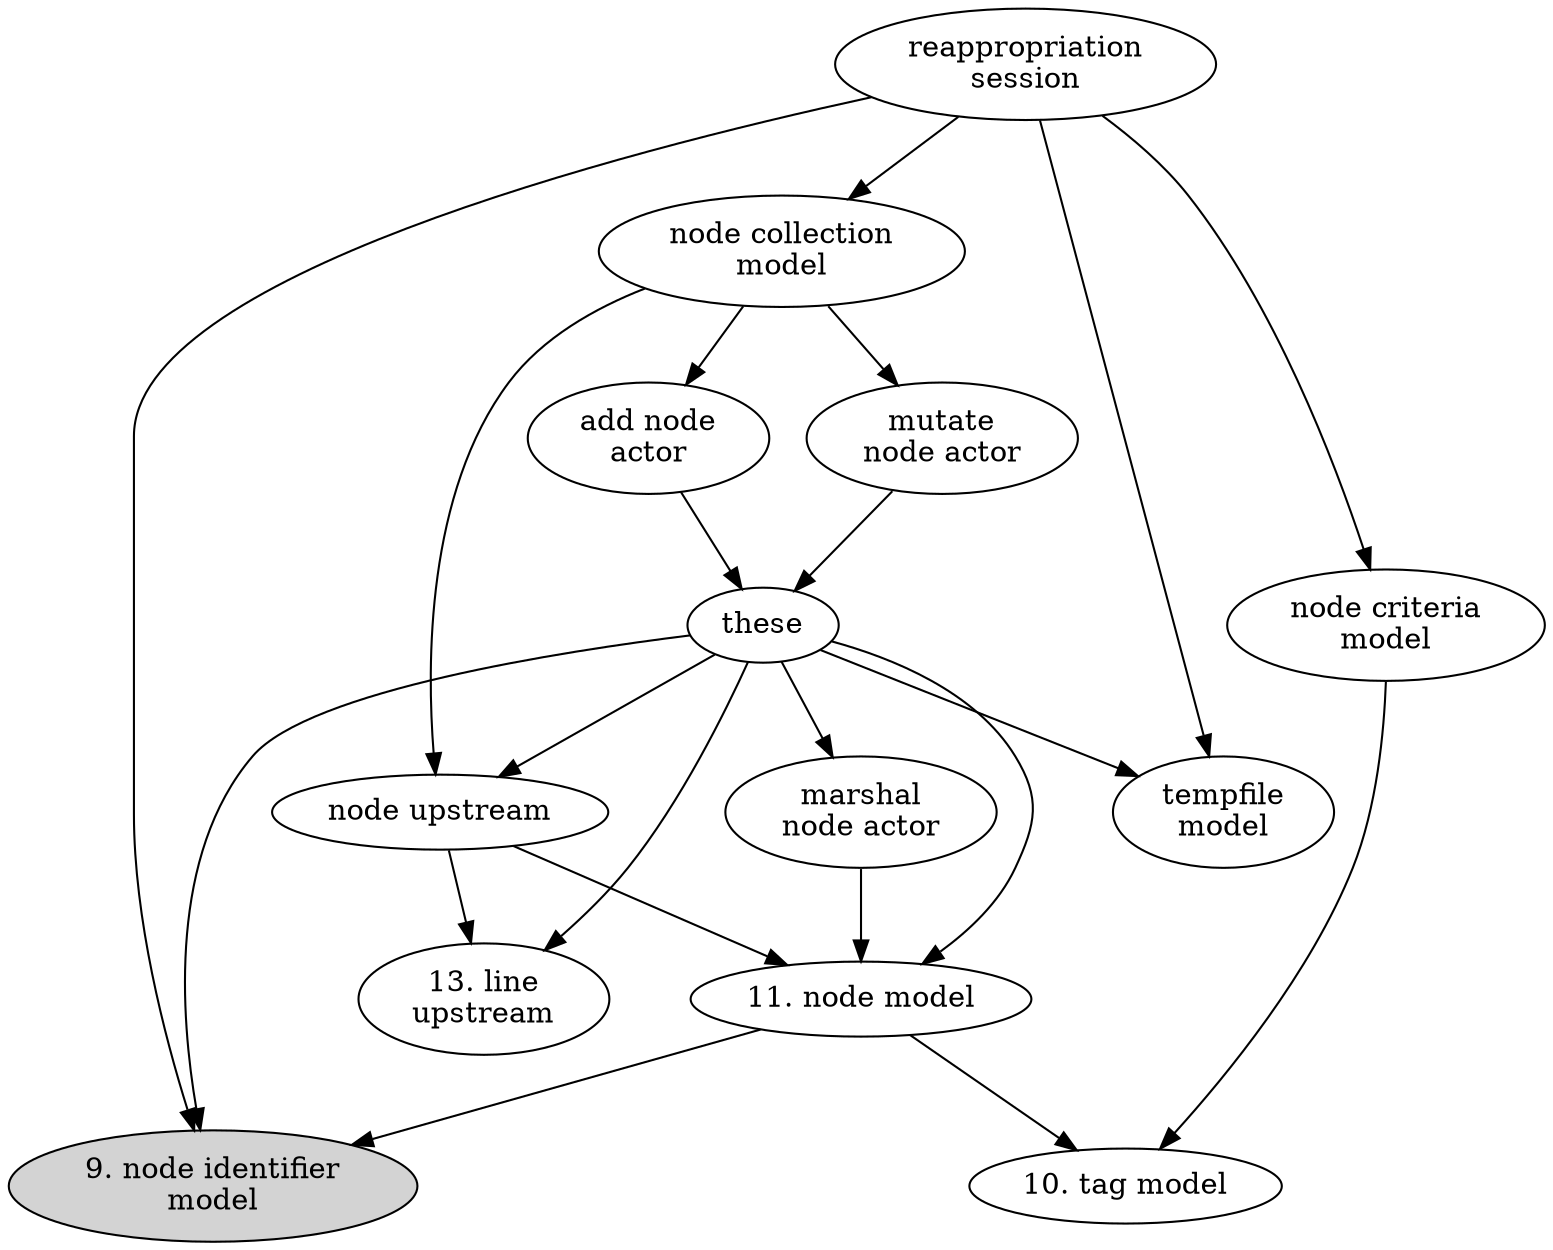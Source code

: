 digraph {

  add_node_actor [label="add node\nactor"]
  criteria_model [label="node criteria\nmodel"]
  line_upstream [label="13. line\nupstream"]
  marshal_node_actor [label="marshal\nnode actor"]
  mutate_node_actor [label="mutate\nnode actor"]
  node_collection_model [label="node collection\nmodel"]
  node_identifier_model [label="9. node identifier\nmodel" style=filled]
  node_model [label="11. node model"]
  node_upstream [label="node upstream"]
  reappropriation_session [label="reappropriation\nsession"]
  tag_model [label="10. tag model"]
  tempfile_model [label="tempfile\nmodel"]


  reappropriation_session -> node_collection_model

  node_collection_model -> node_upstream
  node_upstream -> line_upstream
  node_upstream -> node_model

  reappropriation_session -> criteria_model
  reappropriation_session -> node_identifier_model
  reappropriation_session -> tempfile_model

  criteria_model -> tag_model

  node_collection_model -> mutate_node_actor
  node_collection_model -> add_node_actor

  mutate_node_actor -> these
  add_node_actor -> these

  these -> node_identifier_model
  these -> line_upstream
  these -> marshal_node_actor
  these -> node_upstream
  these -> node_model
  these -> tempfile_model

  node_model -> node_identifier_model
  node_model -> tag_model
  marshal_node_actor -> node_model

/*
([sg] G.U CLI 1/3 [po] 1/2 [sg] 1/N deletes)
([sg]   /N renames)
([sg]   /N wippify all tests except "loads"
([sg]   /N API ping spec
([sg]   /N CLI integration (top)
([sg]   /N date spec
([sg]  7/N todo spec
([sg]  8/N todo's stream (back)
([sg]  9/N todo's stream (front)
[ .. the above graph data .. ]
([sg]   /N universal stream visual test
([sg]   /N todo melt
([sg]   /N digraph spec (make one)
([sg]   /N find all
*/


}

